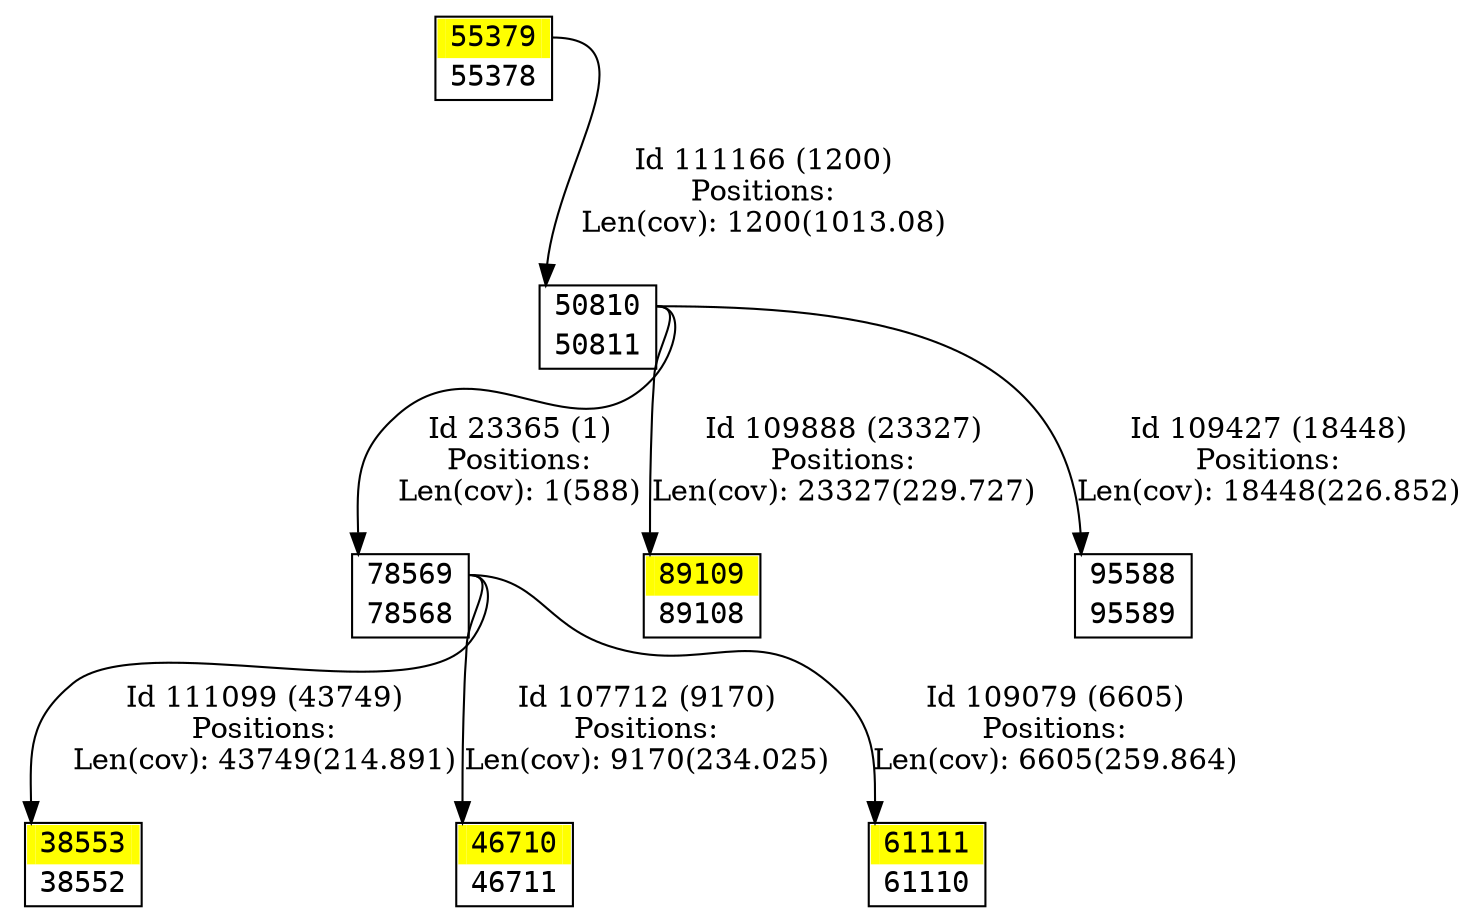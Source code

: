 digraph graph_picture {
node[fontname=<Courier> ,penwidth=<1.8> ,shape=<plaintext> ]
vertex_38552_38553[label=<<TABLE BORDER="1" CELLSPACING="0" >
<TR><TD BORDER="0" PORT = "port_38553_in" color="yellow" bgcolor="yellow" ></TD><TD BORDER="0" color="yellow" bgcolor="yellow" >38553</TD><TD BORDER="0" PORT = "port_38553_out" color="yellow" bgcolor="yellow" ></TD></TR>
<TR><TD BORDER="0" PORT = "port_38552_out" color="white" bgcolor="white" ></TD><TD BORDER="0" color="white" bgcolor="white" >38552</TD><TD BORDER="0" PORT = "port_38552_in" color="white" bgcolor="white" ></TD></TR>
</TABLE>> ,color=<black> ,URL=</vertex/38553.svg> ]
vertex_46710_46711[label=<<TABLE BORDER="1" CELLSPACING="0" >
<TR><TD BORDER="0" PORT = "port_46710_in" color="yellow" bgcolor="yellow" ></TD><TD BORDER="0" color="yellow" bgcolor="yellow" >46710</TD><TD BORDER="0" PORT = "port_46710_out" color="yellow" bgcolor="yellow" ></TD></TR>
<TR><TD BORDER="0" PORT = "port_46711_out" color="white" bgcolor="white" ></TD><TD BORDER="0" color="white" bgcolor="white" >46711</TD><TD BORDER="0" PORT = "port_46711_in" color="white" bgcolor="white" ></TD></TR>
</TABLE>> ,color=<black> ,URL=</vertex/46710.svg> ]
vertex_50810_50811[label=<<TABLE BORDER="1" CELLSPACING="0" >
<TR><TD BORDER="0" PORT = "port_50810_in" color="white" bgcolor="white" ></TD><TD BORDER="0" color="white" bgcolor="white" >50810</TD><TD BORDER="0" PORT = "port_50810_out" color="white" bgcolor="white" ></TD></TR>
<TR><TD BORDER="0" PORT = "port_50811_out" color="white" bgcolor="white" ></TD><TD BORDER="0" color="white" bgcolor="white" >50811</TD><TD BORDER="0" PORT = "port_50811_in" color="white" bgcolor="white" ></TD></TR>
</TABLE>> ,color=<black> ,URL=</vertex/50810.svg> ]
vertex_55378_55379[label=<<TABLE BORDER="1" CELLSPACING="0" >
<TR><TD BORDER="0" PORT = "port_55379_in" color="yellow" bgcolor="yellow" ></TD><TD BORDER="0" color="yellow" bgcolor="yellow" >55379</TD><TD BORDER="0" PORT = "port_55379_out" color="yellow" bgcolor="yellow" ></TD></TR>
<TR><TD BORDER="0" PORT = "port_55378_out" color="white" bgcolor="white" ></TD><TD BORDER="0" color="white" bgcolor="white" >55378</TD><TD BORDER="0" PORT = "port_55378_in" color="white" bgcolor="white" ></TD></TR>
</TABLE>> ,color=<black> ,URL=</vertex/55379.svg> ]
vertex_61110_61111[label=<<TABLE BORDER="1" CELLSPACING="0" >
<TR><TD BORDER="0" PORT = "port_61111_in" color="yellow" bgcolor="yellow" ></TD><TD BORDER="0" color="yellow" bgcolor="yellow" >61111</TD><TD BORDER="0" PORT = "port_61111_out" color="yellow" bgcolor="yellow" ></TD></TR>
<TR><TD BORDER="0" PORT = "port_61110_out" color="white" bgcolor="white" ></TD><TD BORDER="0" color="white" bgcolor="white" >61110</TD><TD BORDER="0" PORT = "port_61110_in" color="white" bgcolor="white" ></TD></TR>
</TABLE>> ,color=<black> ,URL=</vertex/61111.svg> ]
vertex_78568_78569[label=<<TABLE BORDER="1" CELLSPACING="0" >
<TR><TD BORDER="0" PORT = "port_78569_in" color="white" bgcolor="white" ></TD><TD BORDER="0" color="white" bgcolor="white" >78569</TD><TD BORDER="0" PORT = "port_78569_out" color="white" bgcolor="white" ></TD></TR>
<TR><TD BORDER="0" PORT = "port_78568_out" color="white" bgcolor="white" ></TD><TD BORDER="0" color="white" bgcolor="white" >78568</TD><TD BORDER="0" PORT = "port_78568_in" color="white" bgcolor="white" ></TD></TR>
</TABLE>> ,color=<black> ,URL=</vertex/78569.svg> ]
vertex_89108_89109[label=<<TABLE BORDER="1" CELLSPACING="0" >
<TR><TD BORDER="0" PORT = "port_89109_in" color="yellow" bgcolor="yellow" ></TD><TD BORDER="0" color="yellow" bgcolor="yellow" >89109</TD><TD BORDER="0" PORT = "port_89109_out" color="yellow" bgcolor="yellow" ></TD></TR>
<TR><TD BORDER="0" PORT = "port_89108_out" color="white" bgcolor="white" ></TD><TD BORDER="0" color="white" bgcolor="white" >89108</TD><TD BORDER="0" PORT = "port_89108_in" color="white" bgcolor="white" ></TD></TR>
</TABLE>> ,color=<black> ,URL=</vertex/89109.svg> ]
vertex_95588_95589[label=<<TABLE BORDER="1" CELLSPACING="0" >
<TR><TD BORDER="0" PORT = "port_95588_in" color="white" bgcolor="white" ></TD><TD BORDER="0" color="white" bgcolor="white" >95588</TD><TD BORDER="0" PORT = "port_95588_out" color="white" bgcolor="white" ></TD></TR>
<TR><TD BORDER="0" PORT = "port_95589_out" color="white" bgcolor="white" ></TD><TD BORDER="0" color="white" bgcolor="white" >95589</TD><TD BORDER="0" PORT = "port_95589_in" color="white" bgcolor="white" ></TD></TR>
</TABLE>> ,color=<black> ,URL=</vertex/95588.svg> ]
vertex_50810_50811:port_50810_out->vertex_78568_78569:port_78569_in[label="Id 23365 (1)\nPositions:\nLen(cov): 1(588)" ,color=<black> ]
vertex_78568_78569:port_78569_out->vertex_46710_46711:port_46710_in[label="Id 107712 (9170)\nPositions:\nLen(cov): 9170(234.025)" ,color=<black> ]
vertex_78568_78569:port_78569_out->vertex_61110_61111:port_61111_in[label="Id 109079 (6605)\nPositions:\nLen(cov): 6605(259.864)" ,color=<black> ]
vertex_50810_50811:port_50810_out->vertex_95588_95589:port_95588_in[label="Id 109427 (18448)\nPositions:\nLen(cov): 18448(226.852)" ,color=<black> ]
vertex_50810_50811:port_50810_out->vertex_89108_89109:port_89109_in[label="Id 109888 (23327)\nPositions:\nLen(cov): 23327(229.727)" ,color=<black> ]
vertex_78568_78569:port_78569_out->vertex_38552_38553:port_38553_in[label="Id 111099 (43749)\nPositions:\nLen(cov): 43749(214.891)" ,color=<black> ]
vertex_55378_55379:port_55379_out->vertex_50810_50811:port_50810_in[label="Id 111166 (1200)\nPositions:\nLen(cov): 1200(1013.08)" ,color=<black> ]
}
